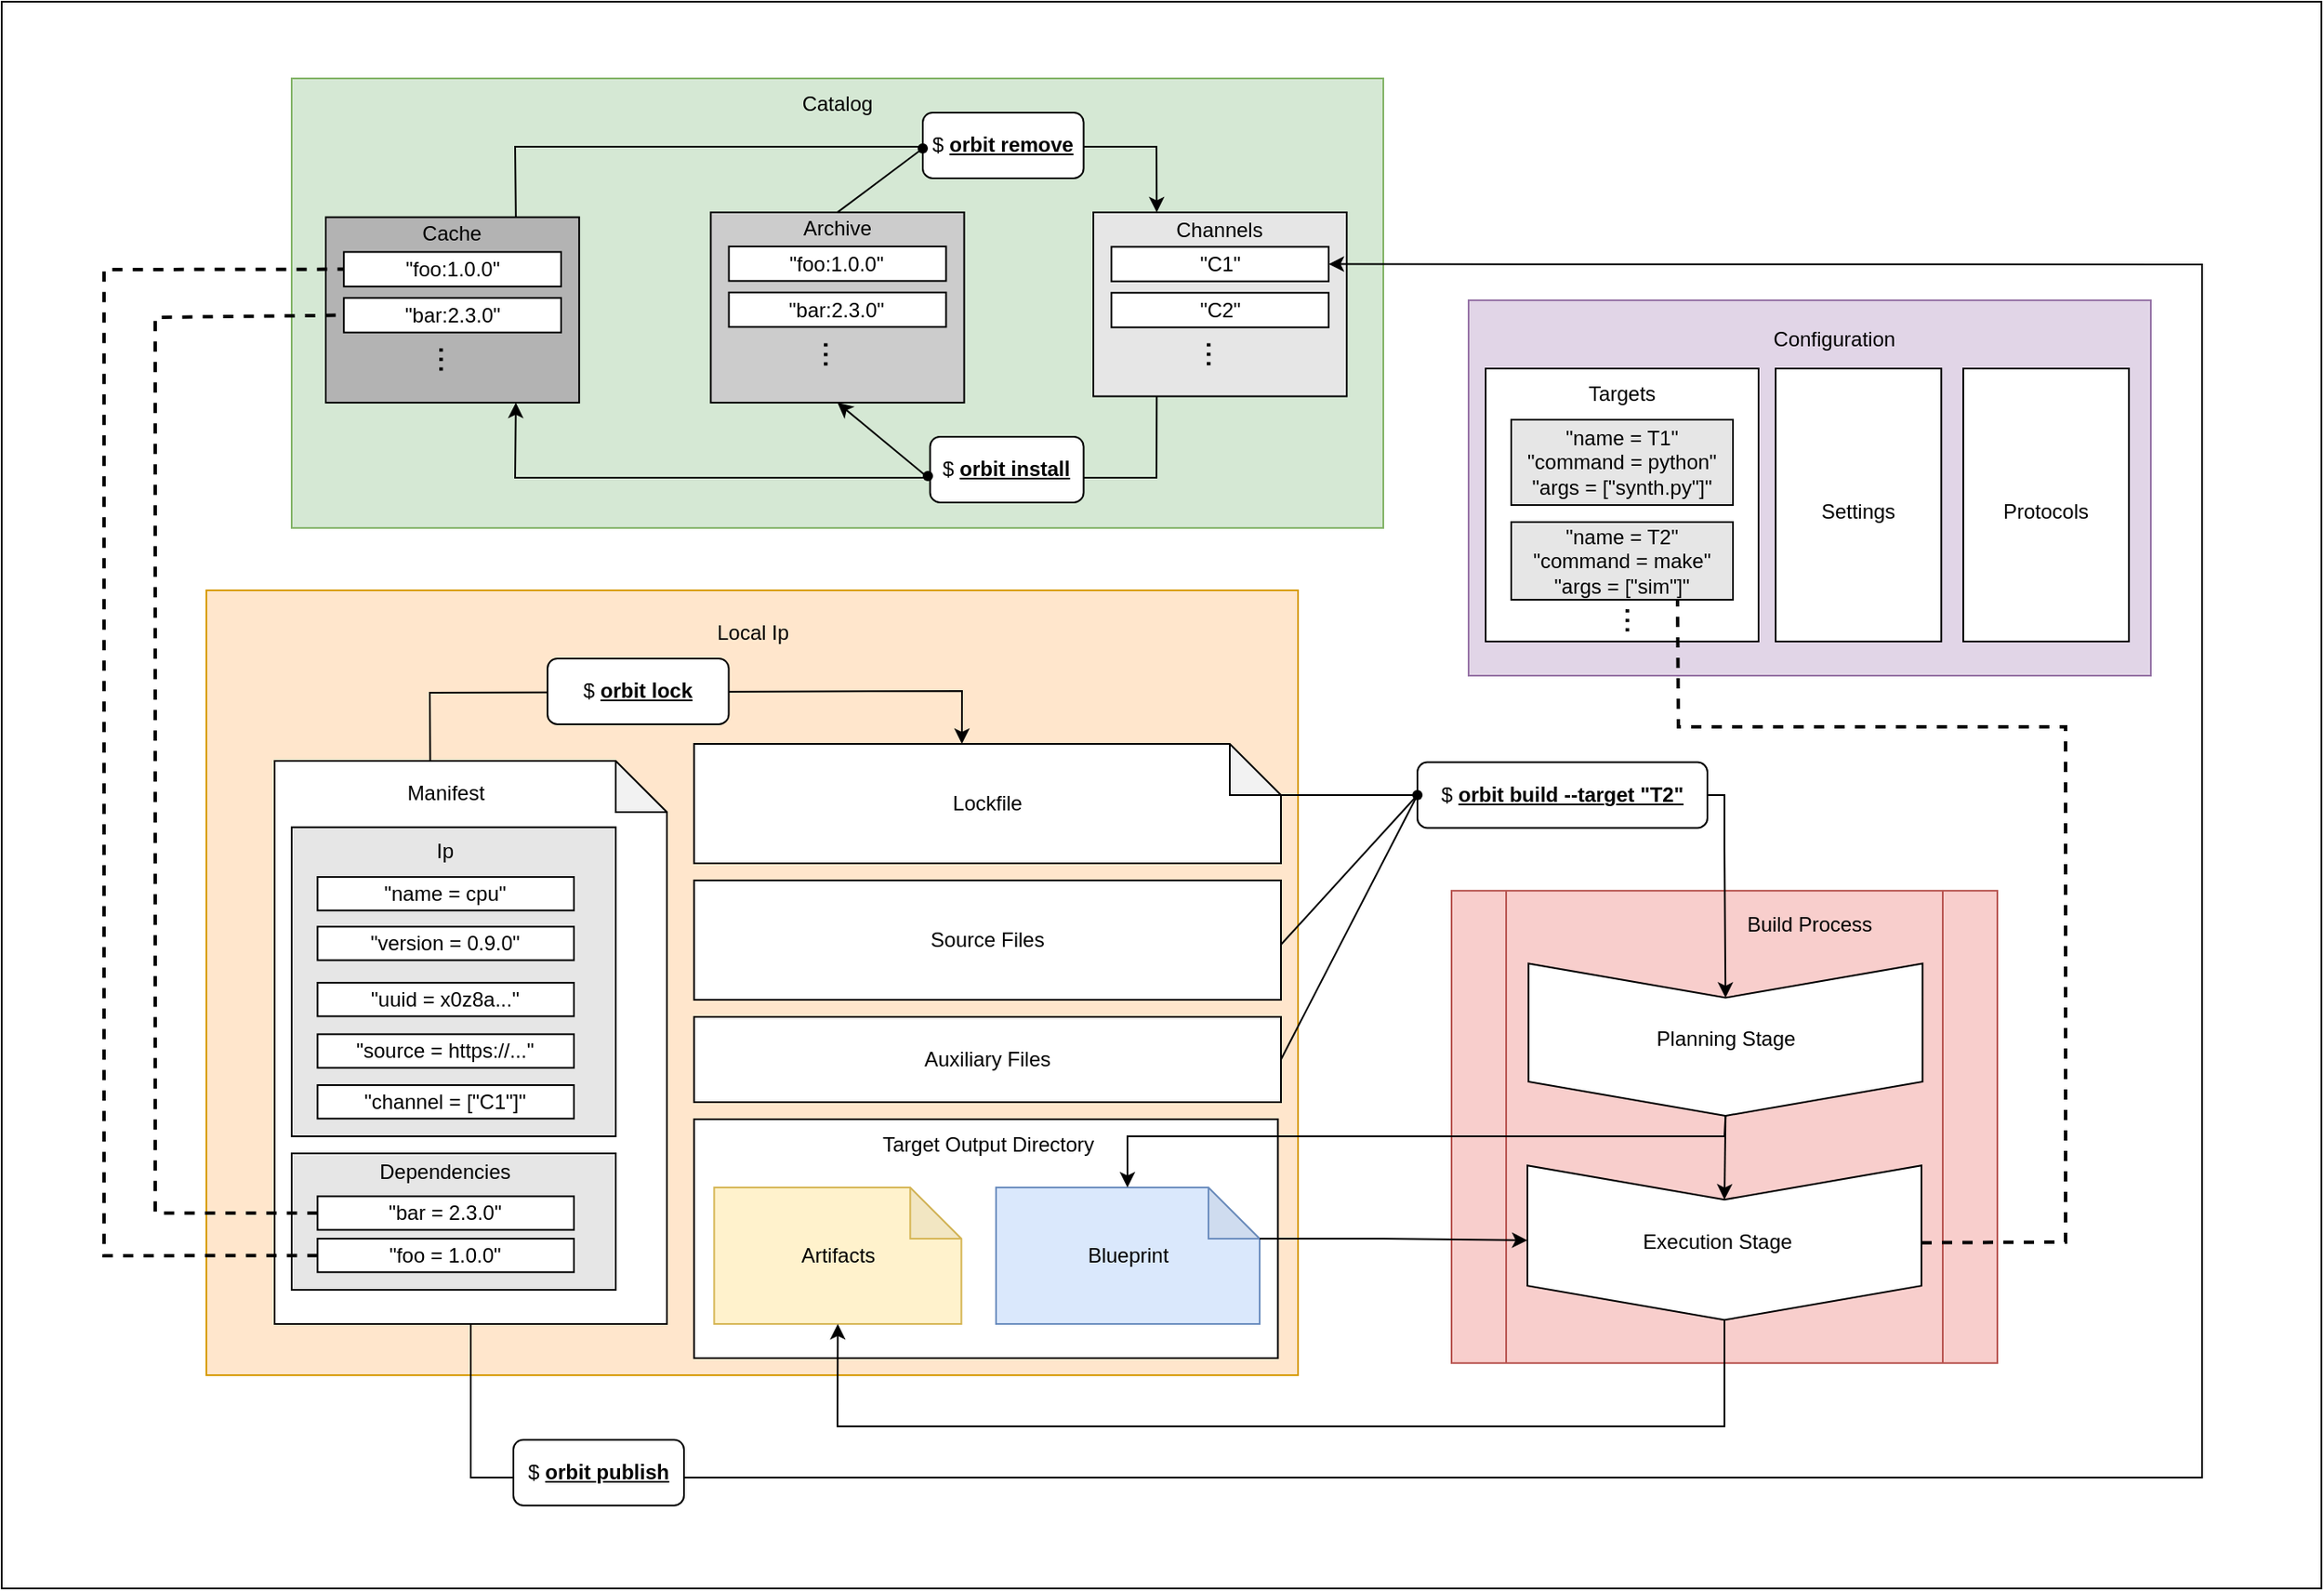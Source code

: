 <mxfile>
    <diagram id="r5-r_rpe-W_XDR8gnN_N" name="Page-1">
        <mxGraphModel dx="1347" dy="1380" grid="1" gridSize="10" guides="1" tooltips="1" connect="1" arrows="1" fold="1" page="1" pageScale="1" pageWidth="850" pageHeight="1100" math="0" shadow="0">
            <root>
                <mxCell id="0"/>
                <mxCell id="1" parent="0"/>
                <mxCell id="177" value="" style="rounded=0;whiteSpace=wrap;html=1;fontSize=12;" parent="1" vertex="1">
                    <mxGeometry x="-20" y="-125" width="1360" height="930" as="geometry"/>
                </mxCell>
                <mxCell id="104" value="" style="group;fillColor=none;" parent="1" vertex="1" connectable="0">
                    <mxGeometry x="20" y="280" width="720" height="400" as="geometry"/>
                </mxCell>
                <mxCell id="126" value="" style="group;fillColor=#dae8fc;strokeColor=#6c8ebf;" parent="104" vertex="1" connectable="0">
                    <mxGeometry x="80" y="-60" width="640" height="460" as="geometry"/>
                </mxCell>
                <mxCell id="21" value="" style="rounded=0;whiteSpace=wrap;html=1;fontSize=20;fillColor=#ffe6cc;strokeColor=#d79b00;" parent="126" vertex="1">
                    <mxGeometry width="640" height="460" as="geometry"/>
                </mxCell>
                <mxCell id="105" value="" style="group" parent="126" vertex="1" connectable="0">
                    <mxGeometry x="285.902" y="340" width="342.3" height="110" as="geometry"/>
                </mxCell>
                <mxCell id="51" value="" style="rounded=0;whiteSpace=wrap;html=1;fontSize=12;" parent="105" vertex="1">
                    <mxGeometry y="-30" width="342.3" height="140" as="geometry"/>
                </mxCell>
                <mxCell id="50" value="Artifacts" style="shape=note;whiteSpace=wrap;html=1;backgroundOutline=1;darkOpacity=0.05;fontSize=12;fillColor=#fff2cc;strokeColor=#d6b656;" parent="105" vertex="1">
                    <mxGeometry x="11.8" y="10" width="144.96" height="80" as="geometry"/>
                </mxCell>
                <mxCell id="52" value="Blueprint" style="shape=note;whiteSpace=wrap;html=1;backgroundOutline=1;darkOpacity=0.05;fontSize=12;fillColor=#dae8fc;strokeColor=#6c8ebf;" parent="105" vertex="1">
                    <mxGeometry x="177.05" y="10" width="154.55" height="80" as="geometry"/>
                </mxCell>
                <mxCell id="101" value="Source Files" style="rounded=0;whiteSpace=wrap;html=1;fontSize=12;" parent="126" vertex="1">
                    <mxGeometry x="285.9" y="170" width="344.1" height="70" as="geometry"/>
                </mxCell>
                <mxCell id="108" value="Lockfile" style="shape=note;whiteSpace=wrap;html=1;backgroundOutline=1;darkOpacity=0.05;fontSize=12;" parent="126" vertex="1">
                    <mxGeometry x="285.9" y="90" width="344.1" height="70" as="geometry"/>
                </mxCell>
                <mxCell id="102" value="Auxiliary Files" style="rounded=0;whiteSpace=wrap;html=1;fontSize=12;" parent="126" vertex="1">
                    <mxGeometry x="285.9" y="250" width="344.1" height="50" as="geometry"/>
                </mxCell>
                <mxCell id="116" value="" style="group" parent="126" vertex="1" connectable="0">
                    <mxGeometry x="40" y="100" width="230" height="340" as="geometry"/>
                </mxCell>
                <mxCell id="48" value="" style="shape=note;whiteSpace=wrap;html=1;backgroundOutline=1;darkOpacity=0.05;fontSize=12;" parent="116" vertex="1">
                    <mxGeometry width="230" height="330" as="geometry"/>
                </mxCell>
                <mxCell id="120" value="" style="rounded=0;whiteSpace=wrap;html=1;fontSize=12;fillColor=#E6E6E6;" parent="116" vertex="1">
                    <mxGeometry x="10" y="230" width="190" height="80" as="geometry"/>
                </mxCell>
                <mxCell id="115" value="Manifest" style="text;html=1;strokeColor=none;fillColor=none;align=center;verticalAlign=middle;whiteSpace=wrap;rounded=0;fontSize=12;" parent="116" vertex="1">
                    <mxGeometry x="64.92" y="9.714" width="70.82" height="19.429" as="geometry"/>
                </mxCell>
                <mxCell id="114" value="&quot;foo = 1.0.0&quot;" style="rounded=0;whiteSpace=wrap;html=1;" parent="116" vertex="1">
                    <mxGeometry x="25.177" y="279.996" width="150.31" height="19.641" as="geometry"/>
                </mxCell>
                <mxCell id="113" value="&quot;bar = 2.3.0&quot;" style="rounded=0;whiteSpace=wrap;html=1;" parent="116" vertex="1">
                    <mxGeometry x="25.175" y="255.175" width="150.31" height="19.641" as="geometry"/>
                </mxCell>
                <mxCell id="121" value="" style="rounded=0;whiteSpace=wrap;html=1;fontSize=12;fillColor=#E6E6E6;" parent="116" vertex="1">
                    <mxGeometry x="10" y="38.86" width="190" height="181.14" as="geometry"/>
                </mxCell>
                <mxCell id="122" value="Dependencies" style="text;html=1;strokeColor=none;fillColor=none;align=center;verticalAlign=middle;whiteSpace=wrap;rounded=0;fontSize=12;" parent="116" vertex="1">
                    <mxGeometry x="70.33" y="226.034" width="60" height="29.143" as="geometry"/>
                </mxCell>
                <mxCell id="123" value="Ip" style="text;html=1;strokeColor=none;fillColor=none;align=center;verticalAlign=middle;whiteSpace=wrap;rounded=0;fontSize=12;" parent="116" vertex="1">
                    <mxGeometry x="70.33" y="38.857" width="60" height="29.143" as="geometry"/>
                </mxCell>
                <mxCell id="124" value="&quot;name = cpu&quot;" style="rounded=0;whiteSpace=wrap;html=1;" parent="116" vertex="1">
                    <mxGeometry x="25.175" y="67.998" width="150.31" height="19.641" as="geometry"/>
                </mxCell>
                <mxCell id="125" value="&quot;version = 0.9.0&quot;" style="rounded=0;whiteSpace=wrap;html=1;" parent="116" vertex="1">
                    <mxGeometry x="25.175" y="97.141" width="150.31" height="19.641" as="geometry"/>
                </mxCell>
                <mxCell id="127" value="&quot;source = https://...&quot;" style="rounded=0;whiteSpace=wrap;html=1;" parent="116" vertex="1">
                    <mxGeometry x="25.175" y="160.184" width="150.31" height="19.641" as="geometry"/>
                </mxCell>
                <mxCell id="128" value="&quot;channel = [&quot;C1&quot;]&quot;" style="rounded=0;whiteSpace=wrap;html=1;" parent="116" vertex="1">
                    <mxGeometry x="25.175" y="189.997" width="150.31" height="19.641" as="geometry"/>
                </mxCell>
                <mxCell id="184" value="&quot;uuid = x0z8a...&quot;" style="rounded=0;whiteSpace=wrap;html=1;" vertex="1" parent="116">
                    <mxGeometry x="25.175" y="129.997" width="150.31" height="19.641" as="geometry"/>
                </mxCell>
                <mxCell id="119" value="" style="endArrow=classic;html=1;rounded=0;fontSize=12;exitX=0;exitY=0;exitDx=91.23;exitDy=0;exitPerimeter=0;entryX=0;entryY=0;entryDx=157.05;entryDy=0;entryPerimeter=0;" parent="126" source="48" target="108" edge="1">
                    <mxGeometry width="50" height="50" relative="1" as="geometry">
                        <mxPoint x="340" y="70" as="sourcePoint"/>
                        <mxPoint x="390" y="20" as="targetPoint"/>
                        <Array as="points">
                            <mxPoint x="131" y="60"/>
                            <mxPoint x="443" y="59"/>
                        </Array>
                    </mxGeometry>
                </mxCell>
                <mxCell id="106" value="$ &lt;b&gt;&lt;u&gt;orbit lock&lt;/u&gt;&lt;/b&gt;" style="rounded=1;whiteSpace=wrap;html=1;fontSize=12;" parent="126" vertex="1">
                    <mxGeometry x="200.005" y="40" width="106.23" height="38.46" as="geometry"/>
                </mxCell>
                <mxCell id="103" value="Local Ip" style="text;html=1;strokeColor=none;fillColor=none;align=center;verticalAlign=middle;whiteSpace=wrap;rounded=0;fontSize=12;" parent="126" vertex="1">
                    <mxGeometry x="284.59" y="10" width="70.82" height="30" as="geometry"/>
                </mxCell>
                <mxCell id="20" value="" style="group" parent="1" vertex="1" connectable="0">
                    <mxGeometry x="190" y="-40" width="660" height="230" as="geometry"/>
                </mxCell>
                <mxCell id="2" value="" style="rounded=0;whiteSpace=wrap;html=1;fillColor=#d5e8d4;strokeColor=#82b366;" parent="20" vertex="1">
                    <mxGeometry x="-40" y="-40" width="640" height="263.43" as="geometry"/>
                </mxCell>
                <mxCell id="64" value="" style="group" parent="20" vertex="1" connectable="0">
                    <mxGeometry x="430" y="38.45" width="148.57" height="113.13" as="geometry"/>
                </mxCell>
                <mxCell id="6" value="" style="rounded=0;whiteSpace=wrap;html=1;fillStyle=solid;fillColor=#E6E6E6;" parent="64" vertex="1">
                    <mxGeometry width="148.57" height="107.83" as="geometry"/>
                </mxCell>
                <mxCell id="7" value="&quot;C1&quot;" style="rounded=0;whiteSpace=wrap;html=1;" parent="64" vertex="1">
                    <mxGeometry x="10.612" y="20.218" width="127.346" height="20.218" as="geometry"/>
                </mxCell>
                <mxCell id="8" value="&quot;C2&quot;" style="rounded=0;whiteSpace=wrap;html=1;" parent="64" vertex="1">
                    <mxGeometry x="10.612" y="47.176" width="127.346" height="20.218" as="geometry"/>
                </mxCell>
                <mxCell id="15" value="Channels" style="text;html=1;strokeColor=none;fillColor=none;align=center;verticalAlign=middle;whiteSpace=wrap;rounded=0;" parent="64" vertex="1">
                    <mxGeometry x="42.449" width="63.673" height="20.218" as="geometry"/>
                </mxCell>
                <mxCell id="19" value="&lt;font style=&quot;font-size: 20px;&quot;&gt;...&lt;/font&gt;" style="text;html=1;strokeColor=none;fillColor=none;align=center;verticalAlign=middle;whiteSpace=wrap;rounded=0;rotation=90;" parent="64" vertex="1">
                    <mxGeometry x="59.89" y="72.88" width="28.78" height="20.22" as="geometry"/>
                </mxCell>
                <mxCell id="71" value="" style="endArrow=classic;html=1;fontSize=12;exitX=0.25;exitY=1;exitDx=0;exitDy=0;entryX=0.75;entryY=1;entryDx=0;entryDy=0;rounded=0;" parent="20" source="6" target="3" edge="1">
                    <mxGeometry width="50" height="50" relative="1" as="geometry">
                        <mxPoint x="244.285" y="150.0" as="sourcePoint"/>
                        <mxPoint x="51.428" y="153.72" as="targetPoint"/>
                        <Array as="points">
                            <mxPoint x="467" y="194"/>
                            <mxPoint x="91" y="194"/>
                        </Array>
                    </mxGeometry>
                </mxCell>
                <mxCell id="72" value="$ &lt;b&gt;&lt;u&gt;orbit install&lt;/u&gt;&lt;/b&gt;" style="rounded=1;whiteSpace=wrap;html=1;fontSize=12;" parent="20" vertex="1">
                    <mxGeometry x="334.29" y="170" width="90" height="38.46" as="geometry"/>
                </mxCell>
                <mxCell id="70" value="" style="group" parent="20" vertex="1" connectable="0">
                    <mxGeometry x="-20" y="41.31" width="148.57" height="108.69" as="geometry"/>
                </mxCell>
                <mxCell id="3" value="" style="rounded=0;whiteSpace=wrap;html=1;fillColor=#B3B3B3;" parent="70" vertex="1">
                    <mxGeometry width="148.57" height="108.69" as="geometry"/>
                </mxCell>
                <mxCell id="17" value="Cache" style="text;html=1;strokeColor=none;fillColor=none;align=center;verticalAlign=middle;whiteSpace=wrap;rounded=0;" parent="70" vertex="1">
                    <mxGeometry x="42.449" y="-1.776e-15" width="63.673" height="20.379" as="geometry"/>
                </mxCell>
                <mxCell id="97" value="&quot;foo:1.0.0&quot;" style="rounded=0;whiteSpace=wrap;html=1;" parent="70" vertex="1">
                    <mxGeometry x="10.612" y="20.378" width="127.346" height="20.218" as="geometry"/>
                </mxCell>
                <mxCell id="98" value="&quot;bar:2.3.0&quot;" style="rounded=0;whiteSpace=wrap;html=1;" parent="70" vertex="1">
                    <mxGeometry x="10.612" y="47.336" width="127.346" height="20.218" as="geometry"/>
                </mxCell>
                <mxCell id="99" value="&lt;font style=&quot;font-size: 20px;&quot;&gt;...&lt;/font&gt;" style="text;html=1;strokeColor=none;fillColor=none;align=center;verticalAlign=middle;whiteSpace=wrap;rounded=0;rotation=90;" parent="70" vertex="1">
                    <mxGeometry x="59.89" y="73.04" width="28.78" height="20.22" as="geometry"/>
                </mxCell>
                <mxCell id="69" value="" style="group;fillColor=#CCCCCC;" parent="20" vertex="1" connectable="0">
                    <mxGeometry x="205.71" y="38.45" width="148.57" height="111.55" as="geometry"/>
                </mxCell>
                <mxCell id="5" value="" style="rounded=0;whiteSpace=wrap;html=1;fillColor=#CCCCCC;" parent="69" vertex="1">
                    <mxGeometry width="148.57" height="111.55" as="geometry"/>
                </mxCell>
                <mxCell id="16" value="Archive" style="text;html=1;strokeColor=none;fillColor=none;align=center;verticalAlign=middle;whiteSpace=wrap;rounded=0;" parent="69" vertex="1">
                    <mxGeometry x="49.28" y="-0.92" width="50" height="20.92" as="geometry"/>
                </mxCell>
                <mxCell id="94" value="&quot;foo:1.0.0&quot;" style="rounded=0;whiteSpace=wrap;html=1;" parent="69" vertex="1">
                    <mxGeometry x="10.612" y="19.998" width="127.346" height="20.218" as="geometry"/>
                </mxCell>
                <mxCell id="95" value="&quot;bar:2.3.0&quot;" style="rounded=0;whiteSpace=wrap;html=1;" parent="69" vertex="1">
                    <mxGeometry x="10.612" y="46.956" width="127.346" height="20.218" as="geometry"/>
                </mxCell>
                <mxCell id="96" value="&lt;font style=&quot;font-size: 20px;&quot;&gt;...&lt;/font&gt;" style="text;html=1;strokeColor=none;fillColor=none;align=center;verticalAlign=middle;whiteSpace=wrap;rounded=0;rotation=90;" parent="69" vertex="1">
                    <mxGeometry x="59.89" y="72.66" width="28.78" height="20.22" as="geometry"/>
                </mxCell>
                <mxCell id="175" value="" style="endArrow=classic;html=1;fontSize=12;rounded=0;entryX=0.25;entryY=0;entryDx=0;entryDy=0;exitX=0.75;exitY=0;exitDx=0;exitDy=0;" parent="20" source="3" target="6" edge="1">
                    <mxGeometry width="50" height="50" relative="1" as="geometry">
                        <mxPoint x="90" y="-103.582" as="sourcePoint"/>
                        <mxPoint x="82.428" y="-130" as="targetPoint"/>
                        <Array as="points">
                            <mxPoint x="91"/>
                            <mxPoint x="467"/>
                        </Array>
                    </mxGeometry>
                </mxCell>
                <mxCell id="18" value="Catalog" style="text;html=1;strokeColor=none;fillColor=none;align=center;verticalAlign=middle;whiteSpace=wrap;rounded=0;" parent="20" vertex="1">
                    <mxGeometry x="248.157" y="-40" width="63.673" height="30.98" as="geometry"/>
                </mxCell>
                <mxCell id="173" value="$ &lt;b&gt;&lt;u&gt;orbit remove&lt;/u&gt;&lt;/b&gt;" style="rounded=1;whiteSpace=wrap;html=1;fontSize=12;" parent="20" vertex="1">
                    <mxGeometry x="330" y="-20" width="94.29" height="38.46" as="geometry"/>
                </mxCell>
                <mxCell id="178" value="" style="endArrow=none;html=1;exitDx=0;exitDy=0;startArrow=none;" parent="20" source="179" edge="1">
                    <mxGeometry width="50" height="50" relative="1" as="geometry">
                        <mxPoint x="300" y="190" as="sourcePoint"/>
                        <mxPoint x="330" as="targetPoint"/>
                    </mxGeometry>
                </mxCell>
                <mxCell id="179" value="" style="shape=waypoint;sketch=0;size=6;pointerEvents=1;points=[];fillColor=none;resizable=0;rotatable=0;perimeter=centerPerimeter;snapToPoint=1;" parent="20" vertex="1">
                    <mxGeometry x="320" y="-9.02" width="20" height="20" as="geometry"/>
                </mxCell>
                <mxCell id="180" value="" style="endArrow=none;html=1;exitX=0.5;exitY=0;exitDx=0;exitDy=0;" parent="20" source="5" target="179" edge="1">
                    <mxGeometry width="50" height="50" relative="1" as="geometry">
                        <mxPoint x="432.853" y="-1.55" as="sourcePoint"/>
                        <mxPoint x="520" y="-40" as="targetPoint"/>
                    </mxGeometry>
                </mxCell>
                <mxCell id="182" value="" style="endArrow=classic;html=1;exitX=0.645;exitY=1.008;exitDx=0;exitDy=0;entryX=0.5;entryY=1;entryDx=0;entryDy=0;exitPerimeter=0;strokeColor=default;startArrow=none;startFill=0;endFill=1;" parent="20" source="71" target="5" edge="1">
                    <mxGeometry width="50" height="50" relative="1" as="geometry">
                        <mxPoint x="252.853" y="48.45" as="sourcePoint"/>
                        <mxPoint x="340" y="10.98" as="targetPoint"/>
                    </mxGeometry>
                </mxCell>
                <mxCell id="43" value="" style="group" parent="1" vertex="1" connectable="0">
                    <mxGeometry x="840" y="50" width="400" height="220" as="geometry"/>
                </mxCell>
                <mxCell id="24" value="" style="rounded=0;whiteSpace=wrap;html=1;fontSize=20;fillColor=#e1d5e7;strokeColor=#9673a6;" parent="43" vertex="1">
                    <mxGeometry width="400.0" height="220.0" as="geometry"/>
                </mxCell>
                <mxCell id="26" value="" style="rounded=0;whiteSpace=wrap;html=1;fontSize=20;fillColor=default;" parent="43" vertex="1">
                    <mxGeometry x="10" y="40" width="160" height="160" as="geometry"/>
                </mxCell>
                <mxCell id="41" value="&lt;font style=&quot;font-size: 12px;&quot;&gt;Configuration&lt;/font&gt;" style="text;html=1;strokeColor=none;fillColor=none;align=center;verticalAlign=middle;whiteSpace=wrap;rounded=0;fontSize=20;" parent="43" vertex="1">
                    <mxGeometry x="157.746" y="7.586" width="112.676" height="22.759" as="geometry"/>
                </mxCell>
                <mxCell id="30" value="&lt;font style=&quot;font-size: 12px;&quot;&gt;Protocols&lt;/font&gt;" style="rounded=0;whiteSpace=wrap;html=1;fontSize=20;fillColor=default;" parent="43" vertex="1">
                    <mxGeometry x="290" y="40" width="97.13" height="160" as="geometry"/>
                </mxCell>
                <mxCell id="29" value="&lt;font style=&quot;font-size: 12px;&quot;&gt;Settings&lt;/font&gt;" style="rounded=0;whiteSpace=wrap;html=1;fontSize=20;fillColor=default;" parent="43" vertex="1">
                    <mxGeometry x="180.0" y="40" width="97.13" height="160" as="geometry"/>
                </mxCell>
                <mxCell id="77" value="Targets" style="text;html=1;strokeColor=none;fillColor=none;align=center;verticalAlign=middle;whiteSpace=wrap;rounded=0;fontSize=12;" parent="43" vertex="1">
                    <mxGeometry x="60.0" y="40" width="60" height="30" as="geometry"/>
                </mxCell>
                <mxCell id="78" value="&quot;name = T1&quot;&lt;br&gt;&quot;command = python&quot;&lt;br&gt;&quot;args = [&quot;synth.py&quot;]&quot;" style="rounded=0;whiteSpace=wrap;html=1;fontSize=12;fillColor=#E6E6E6;" parent="43" vertex="1">
                    <mxGeometry x="25.0" y="70" width="130" height="50" as="geometry"/>
                </mxCell>
                <mxCell id="91" value="&quot;name = T2&quot;&lt;br&gt;&quot;command = make&quot;&lt;br&gt;&quot;args = [&quot;sim&quot;]&quot;" style="rounded=0;whiteSpace=wrap;html=1;fontSize=12;fillColor=#E6E6E6;" parent="43" vertex="1">
                    <mxGeometry x="25.0" y="130" width="130" height="45.52" as="geometry"/>
                </mxCell>
                <mxCell id="92" value="&lt;font style=&quot;font-size: 20px;&quot;&gt;...&lt;/font&gt;" style="text;html=1;strokeColor=none;fillColor=none;align=center;verticalAlign=middle;whiteSpace=wrap;rounded=0;rotation=90;" parent="43" vertex="1">
                    <mxGeometry x="86" y="184" width="28.96" height="7.24" as="geometry"/>
                </mxCell>
                <mxCell id="118" value="" style="endArrow=none;dashed=1;html=1;strokeWidth=2;rounded=0;fontSize=12;exitX=0;exitY=0.5;exitDx=0;exitDy=0;entryX=0;entryY=0.5;entryDx=0;entryDy=0;" parent="1" source="114" target="97" edge="1">
                    <mxGeometry width="50" height="50" relative="1" as="geometry">
                        <mxPoint x="166.322" y="400.107" as="sourcePoint"/>
                        <mxPoint x="280.612" y="31.797" as="targetPoint"/>
                        <Array as="points">
                            <mxPoint x="40" y="610"/>
                            <mxPoint x="40" y="32"/>
                        </Array>
                    </mxGeometry>
                </mxCell>
                <mxCell id="144" value="" style="endArrow=classic;html=1;rounded=0;fontSize=12;entryX=1;entryY=0.5;entryDx=0;entryDy=0;exitX=0.5;exitY=1;exitDx=0;exitDy=0;exitPerimeter=0;" parent="1" source="48" target="7" edge="1">
                    <mxGeometry width="50" height="50" relative="1" as="geometry">
                        <mxPoint x="1130" y="290" as="sourcePoint"/>
                        <mxPoint x="750.227" y="330" as="targetPoint"/>
                        <Array as="points">
                            <mxPoint x="255" y="740"/>
                            <mxPoint x="1270" y="740"/>
                            <mxPoint x="1270" y="29"/>
                        </Array>
                    </mxGeometry>
                </mxCell>
                <mxCell id="143" value="$ &lt;b&gt;&lt;u&gt;orbit publish&lt;/u&gt;&lt;/b&gt;" style="rounded=1;whiteSpace=wrap;html=1;fontSize=12;" parent="1" vertex="1">
                    <mxGeometry x="280" y="717.87" width="100" height="38.46" as="geometry"/>
                </mxCell>
                <mxCell id="157" value="" style="endArrow=none;html=1;rounded=0;fontSize=12;exitDx=0;exitDy=0;endFill=0;startArrow=none;" parent="1" source="167" edge="1">
                    <mxGeometry width="50" height="50" relative="1" as="geometry">
                        <mxPoint x="1000" y="280" as="sourcePoint"/>
                        <mxPoint x="810" y="340" as="targetPoint"/>
                        <Array as="points"/>
                    </mxGeometry>
                </mxCell>
                <mxCell id="44" value="" style="shape=process;whiteSpace=wrap;html=1;backgroundOutline=1;fontSize=12;fillColor=#f8cecc;strokeColor=#b85450;" parent="1" vertex="1">
                    <mxGeometry x="830" y="396.08" width="320" height="276.818" as="geometry"/>
                </mxCell>
                <mxCell id="47" value="Build Process" style="text;html=1;strokeColor=none;fillColor=none;align=center;verticalAlign=middle;whiteSpace=wrap;rounded=0;fontSize=12;" parent="1" vertex="1">
                    <mxGeometry x="990" y="396.08" width="100" height="39.55" as="geometry"/>
                </mxCell>
                <mxCell id="139" value="" style="group" parent="1" vertex="1" connectable="0">
                    <mxGeometry x="870" y="427.617" width="240" height="183.3" as="geometry"/>
                </mxCell>
                <mxCell id="148" value="" style="group" parent="139" vertex="1" connectable="0">
                    <mxGeometry x="5.12" y="11.14" width="231.02" height="170.25" as="geometry"/>
                </mxCell>
                <mxCell id="131" value="" style="shape=step;perimeter=stepPerimeter;whiteSpace=wrap;html=1;fixedSize=1;rounded=0;fontSize=12;rotation=90;" parent="148" vertex="1">
                    <mxGeometry x="70.9" y="-70.9" width="89.23" height="231.02" as="geometry"/>
                </mxCell>
                <mxCell id="132" value="Planning Stage" style="text;html=1;strokeColor=none;fillColor=none;align=center;verticalAlign=middle;whiteSpace=wrap;rounded=0;fontSize=12;" parent="148" vertex="1">
                    <mxGeometry x="50.51" y="24.835" width="130" height="39.545" as="geometry"/>
                </mxCell>
                <mxCell id="159" value="" style="endArrow=classic;html=1;rounded=0;fontSize=12;entryX=0.5;entryY=1;entryDx=0;entryDy=0;entryPerimeter=0;exitX=1;exitY=0.5;exitDx=0;exitDy=0;" parent="1" source="150" target="50" edge="1">
                    <mxGeometry width="50" height="50" relative="1" as="geometry">
                        <mxPoint x="1020" y="690" as="sourcePoint"/>
                        <mxPoint x="450" y="692" as="targetPoint"/>
                        <Array as="points">
                            <mxPoint x="990" y="692"/>
                            <mxPoint x="990" y="710"/>
                            <mxPoint x="940" y="710"/>
                            <mxPoint x="790" y="710"/>
                            <mxPoint x="470" y="710"/>
                        </Array>
                    </mxGeometry>
                </mxCell>
                <mxCell id="162" value="" style="endArrow=classic;html=1;rounded=0;fontSize=12;exitX=1;exitY=0.5;exitDx=0;exitDy=0;entryX=0;entryY=0.5;entryDx=0;entryDy=0;" parent="1" source="131" target="150" edge="1">
                    <mxGeometry width="50" height="50" relative="1" as="geometry">
                        <mxPoint x="995.505" y="672.902" as="sourcePoint"/>
                        <mxPoint x="990" y="580" as="targetPoint"/>
                        <Array as="points"/>
                    </mxGeometry>
                </mxCell>
                <mxCell id="150" value="" style="shape=step;perimeter=stepPerimeter;whiteSpace=wrap;html=1;fixedSize=1;rounded=0;fontSize=12;rotation=90;" parent="1" vertex="1">
                    <mxGeometry x="944.74" y="486.847" width="90.51" height="231.02" as="geometry"/>
                </mxCell>
                <mxCell id="142" value="" style="endArrow=classic;html=1;rounded=0;fontSize=12;entryX=0.5;entryY=0;entryDx=0;entryDy=0;entryPerimeter=0;exitX=1;exitY=0.5;exitDx=0;exitDy=0;" parent="1" source="131" target="52" edge="1">
                    <mxGeometry width="50" height="50" relative="1" as="geometry">
                        <mxPoint x="1000" y="640" as="sourcePoint"/>
                        <mxPoint x="1071.95" y="741" as="targetPoint"/>
                        <Array as="points">
                            <mxPoint x="990" y="540"/>
                            <mxPoint x="790" y="540"/>
                            <mxPoint x="640" y="540"/>
                            <mxPoint x="640" y="570"/>
                        </Array>
                    </mxGeometry>
                </mxCell>
                <mxCell id="155" value="" style="endArrow=classic;html=1;rounded=0;fontSize=12;entryX=0;entryY=0.5;entryDx=0;entryDy=0;exitDx=344.1;exitDy=30;exitPerimeter=0;startArrow=none;" parent="1" source="167" target="131" edge="1">
                    <mxGeometry width="50" height="50" relative="1" as="geometry">
                        <mxPoint x="1150" y="269.597" as="sourcePoint"/>
                        <mxPoint x="799.597" y="378.46" as="targetPoint"/>
                        <Array as="points">
                            <mxPoint x="990" y="340"/>
                            <mxPoint x="990" y="370"/>
                        </Array>
                    </mxGeometry>
                </mxCell>
                <mxCell id="151" value="Execution Stage" style="text;html=1;strokeColor=none;fillColor=none;align=center;verticalAlign=middle;whiteSpace=wrap;rounded=0;fontSize=12;" parent="1" vertex="1">
                    <mxGeometry x="920.51" y="582.583" width="130" height="39.545" as="geometry"/>
                </mxCell>
                <mxCell id="53" value="Target Output Directory" style="text;html=1;strokeColor=none;fillColor=none;align=center;verticalAlign=middle;whiteSpace=wrap;rounded=0;fontSize=12;" parent="1" vertex="1">
                    <mxGeometry x="397.708" y="530" width="320.902" height="30" as="geometry"/>
                </mxCell>
                <mxCell id="164" value="" style="endArrow=classic;html=1;rounded=0;fontSize=12;exitX=0;exitY=0;exitDx=154.55;exitDy=30;exitPerimeter=0;" parent="1" source="52" target="150" edge="1">
                    <mxGeometry width="50" height="50" relative="1" as="geometry">
                        <mxPoint x="1000.635" y="537.982" as="sourcePoint"/>
                        <mxPoint x="870" y="600" as="targetPoint"/>
                        <Array as="points">
                            <mxPoint x="750" y="600"/>
                            <mxPoint x="790" y="600"/>
                        </Array>
                    </mxGeometry>
                </mxCell>
                <mxCell id="165" value="" style="endArrow=none;html=1;rounded=0;fontSize=12;exitX=1;exitY=0.5;exitDx=0;exitDy=0;endFill=0;" parent="1" source="102" target="167" edge="1">
                    <mxGeometry width="50" height="50" relative="1" as="geometry">
                        <mxPoint x="1012.38" y="206.55" as="sourcePoint"/>
                        <mxPoint x="809.926" y="341.49" as="targetPoint"/>
                        <Array as="points"/>
                    </mxGeometry>
                </mxCell>
                <mxCell id="168" value="" style="endArrow=none;html=1;rounded=0;fontSize=12;exitX=1;exitY=0.5;exitDx=0;exitDy=0;endFill=0;entryDx=0;entryDy=0;entryPerimeter=0;" parent="1" target="167" edge="1">
                    <mxGeometry width="50" height="50" relative="1" as="geometry">
                        <mxPoint x="730" y="427.62" as="sourcePoint"/>
                        <mxPoint x="816.912" y="337.629" as="targetPoint"/>
                        <Array as="points"/>
                    </mxGeometry>
                </mxCell>
                <mxCell id="170" value="" style="endArrow=none;html=1;rounded=0;fontSize=12;entryDx=0;entryDy=0;exitX=0;exitY=0;exitDx=344.1;exitDy=30;exitPerimeter=0;" parent="1" source="108" target="167" edge="1">
                    <mxGeometry width="50" height="50" relative="1" as="geometry">
                        <mxPoint x="730" y="340" as="sourcePoint"/>
                        <mxPoint x="990.635" y="458.752" as="targetPoint"/>
                        <Array as="points"/>
                    </mxGeometry>
                </mxCell>
                <mxCell id="100" value="$ &lt;b&gt;&lt;u&gt;orbit build --target &quot;T2&quot;&lt;/u&gt;&lt;/b&gt;" style="rounded=1;whiteSpace=wrap;html=1;fontSize=12;" parent="1" vertex="1">
                    <mxGeometry x="810" y="320.77" width="170" height="38.46" as="geometry"/>
                </mxCell>
                <mxCell id="167" value="" style="shape=waypoint;sketch=0;size=6;pointerEvents=1;points=[];fillColor=none;resizable=0;rotatable=0;perimeter=centerPerimeter;snapToPoint=1;" parent="1" vertex="1">
                    <mxGeometry x="800" y="330" width="20" height="20" as="geometry"/>
                </mxCell>
                <mxCell id="171" value="" style="endArrow=none;dashed=1;html=1;strokeWidth=2;rounded=0;fontSize=12;exitX=0.5;exitY=0;exitDx=0;exitDy=0;entryX=0.75;entryY=1;entryDx=0;entryDy=0;" parent="1" source="150" target="91" edge="1">
                    <mxGeometry width="50" height="50" relative="1" as="geometry">
                        <mxPoint x="1355.175" y="631.357" as="sourcePoint"/>
                        <mxPoint x="1460.612" y="100.005" as="targetPoint"/>
                        <Array as="points">
                            <mxPoint x="1190" y="602"/>
                            <mxPoint x="1190" y="500"/>
                            <mxPoint x="1190" y="300"/>
                            <mxPoint x="963" y="300"/>
                        </Array>
                    </mxGeometry>
                </mxCell>
                <mxCell id="117" value="" style="endArrow=none;dashed=1;html=1;strokeWidth=2;rounded=0;fontSize=12;exitX=0;exitY=0.5;exitDx=0;exitDy=0;entryX=0;entryY=0.5;entryDx=0;entryDy=0;" parent="1" source="113" target="98" edge="1">
                    <mxGeometry width="50" height="50" relative="1" as="geometry">
                        <mxPoint x="440" y="220" as="sourcePoint"/>
                        <mxPoint x="200" y="40" as="targetPoint"/>
                        <Array as="points">
                            <mxPoint x="70" y="585"/>
                            <mxPoint x="70" y="60"/>
                        </Array>
                    </mxGeometry>
                </mxCell>
                <mxCell id="183" value="" style="shape=waypoint;sketch=0;size=6;pointerEvents=1;points=[];fillColor=none;resizable=0;rotatable=0;perimeter=centerPerimeter;snapToPoint=1;" parent="1" vertex="1">
                    <mxGeometry x="513" y="143.0" width="20" height="20" as="geometry"/>
                </mxCell>
            </root>
        </mxGraphModel>
    </diagram>
</mxfile>